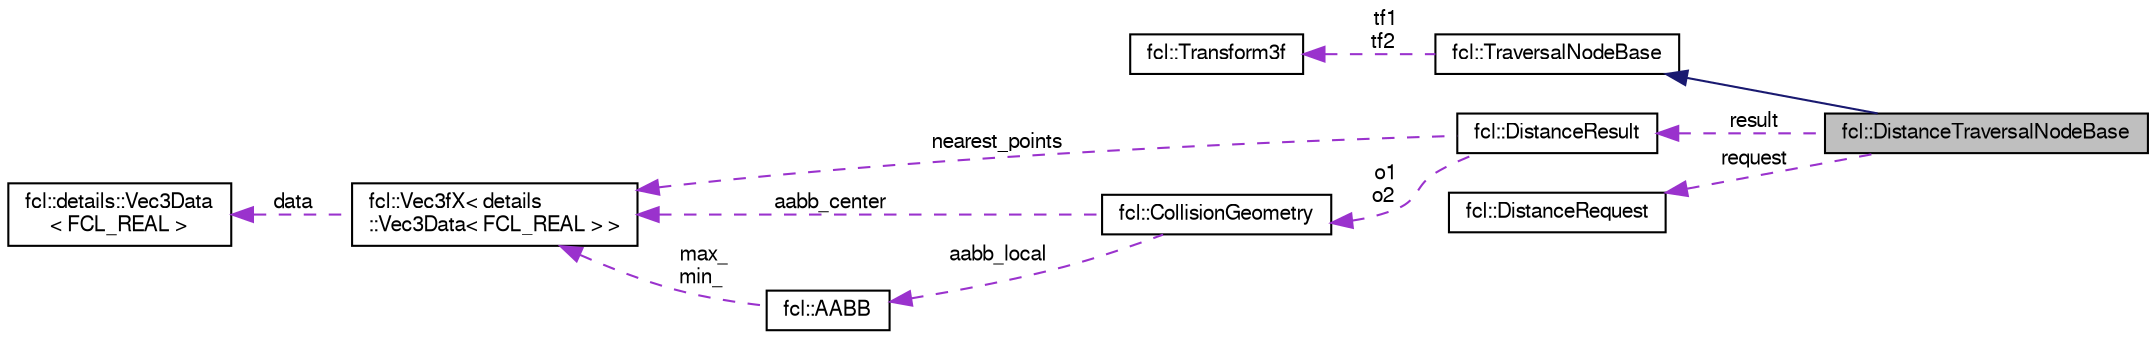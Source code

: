digraph "fcl::DistanceTraversalNodeBase"
{
  edge [fontname="FreeSans",fontsize="10",labelfontname="FreeSans",labelfontsize="10"];
  node [fontname="FreeSans",fontsize="10",shape=record];
  rankdir="LR";
  Node1 [label="fcl::DistanceTraversalNodeBase",height=0.2,width=0.4,color="black", fillcolor="grey75", style="filled" fontcolor="black"];
  Node2 -> Node1 [dir="back",color="midnightblue",fontsize="10",style="solid",fontname="FreeSans"];
  Node2 [label="fcl::TraversalNodeBase",height=0.2,width=0.4,color="black", fillcolor="white", style="filled",URL="$a00214.html",tooltip="Node structure encoding the information required for traversal. "];
  Node3 -> Node2 [dir="back",color="darkorchid3",fontsize="10",style="dashed",label=" tf1\ntf2" ,fontname="FreeSans"];
  Node3 [label="fcl::Transform3f",height=0.2,width=0.4,color="black", fillcolor="white", style="filled",URL="$a00212.html",tooltip="Simple transform class used locally by InterpMotion. "];
  Node4 -> Node1 [dir="back",color="darkorchid3",fontsize="10",style="dashed",label=" result" ,fontname="FreeSans"];
  Node4 [label="fcl::DistanceResult",height=0.2,width=0.4,color="black", fillcolor="white", style="filled",URL="$a00045.html",tooltip="distance result "];
  Node5 -> Node4 [dir="back",color="darkorchid3",fontsize="10",style="dashed",label=" nearest_points" ,fontname="FreeSans"];
  Node5 [label="fcl::Vec3fX\< details\l::Vec3Data\< FCL_REAL \> \>",height=0.2,width=0.4,color="black", fillcolor="white", style="filled",URL="$a00223.html"];
  Node6 -> Node5 [dir="back",color="darkorchid3",fontsize="10",style="dashed",label=" data" ,fontname="FreeSans"];
  Node6 [label="fcl::details::Vec3Data\l\< FCL_REAL \>",height=0.2,width=0.4,color="black", fillcolor="white", style="filled",URL="$a00222.html"];
  Node7 -> Node4 [dir="back",color="darkorchid3",fontsize="10",style="dashed",label=" o1\no2" ,fontname="FreeSans"];
  Node7 [label="fcl::CollisionGeometry",height=0.2,width=0.4,color="black", fillcolor="white", style="filled",URL="$a00028.html",tooltip="The geometry for the object for collision or distance computation. "];
  Node5 -> Node7 [dir="back",color="darkorchid3",fontsize="10",style="dashed",label=" aabb_center" ,fontname="FreeSans"];
  Node8 -> Node7 [dir="back",color="darkorchid3",fontsize="10",style="dashed",label=" aabb_local" ,fontname="FreeSans"];
  Node8 [label="fcl::AABB",height=0.2,width=0.4,color="black", fillcolor="white", style="filled",URL="$a00003.html",tooltip="A class describing the AABB collision structure, which is a box in 3D space determined by two diagona..."];
  Node5 -> Node8 [dir="back",color="darkorchid3",fontsize="10",style="dashed",label=" max_\nmin_" ,fontname="FreeSans"];
  Node9 -> Node1 [dir="back",color="darkorchid3",fontsize="10",style="dashed",label=" request" ,fontname="FreeSans"];
  Node9 [label="fcl::DistanceRequest",height=0.2,width=0.4,color="black", fillcolor="white", style="filled",URL="$a00044.html",tooltip="request to the distance computation "];
}

